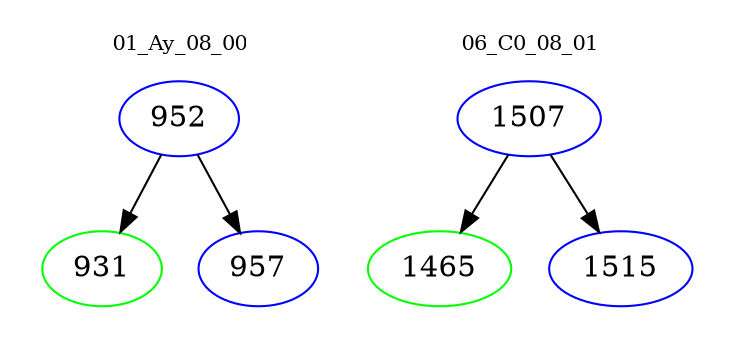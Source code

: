 digraph{
subgraph cluster_0 {
color = white
label = "01_Ay_08_00";
fontsize=10;
T0_952 [label="952", color="blue"]
T0_952 -> T0_931 [color="black"]
T0_931 [label="931", color="green"]
T0_952 -> T0_957 [color="black"]
T0_957 [label="957", color="blue"]
}
subgraph cluster_1 {
color = white
label = "06_C0_08_01";
fontsize=10;
T1_1507 [label="1507", color="blue"]
T1_1507 -> T1_1465 [color="black"]
T1_1465 [label="1465", color="green"]
T1_1507 -> T1_1515 [color="black"]
T1_1515 [label="1515", color="blue"]
}
}
